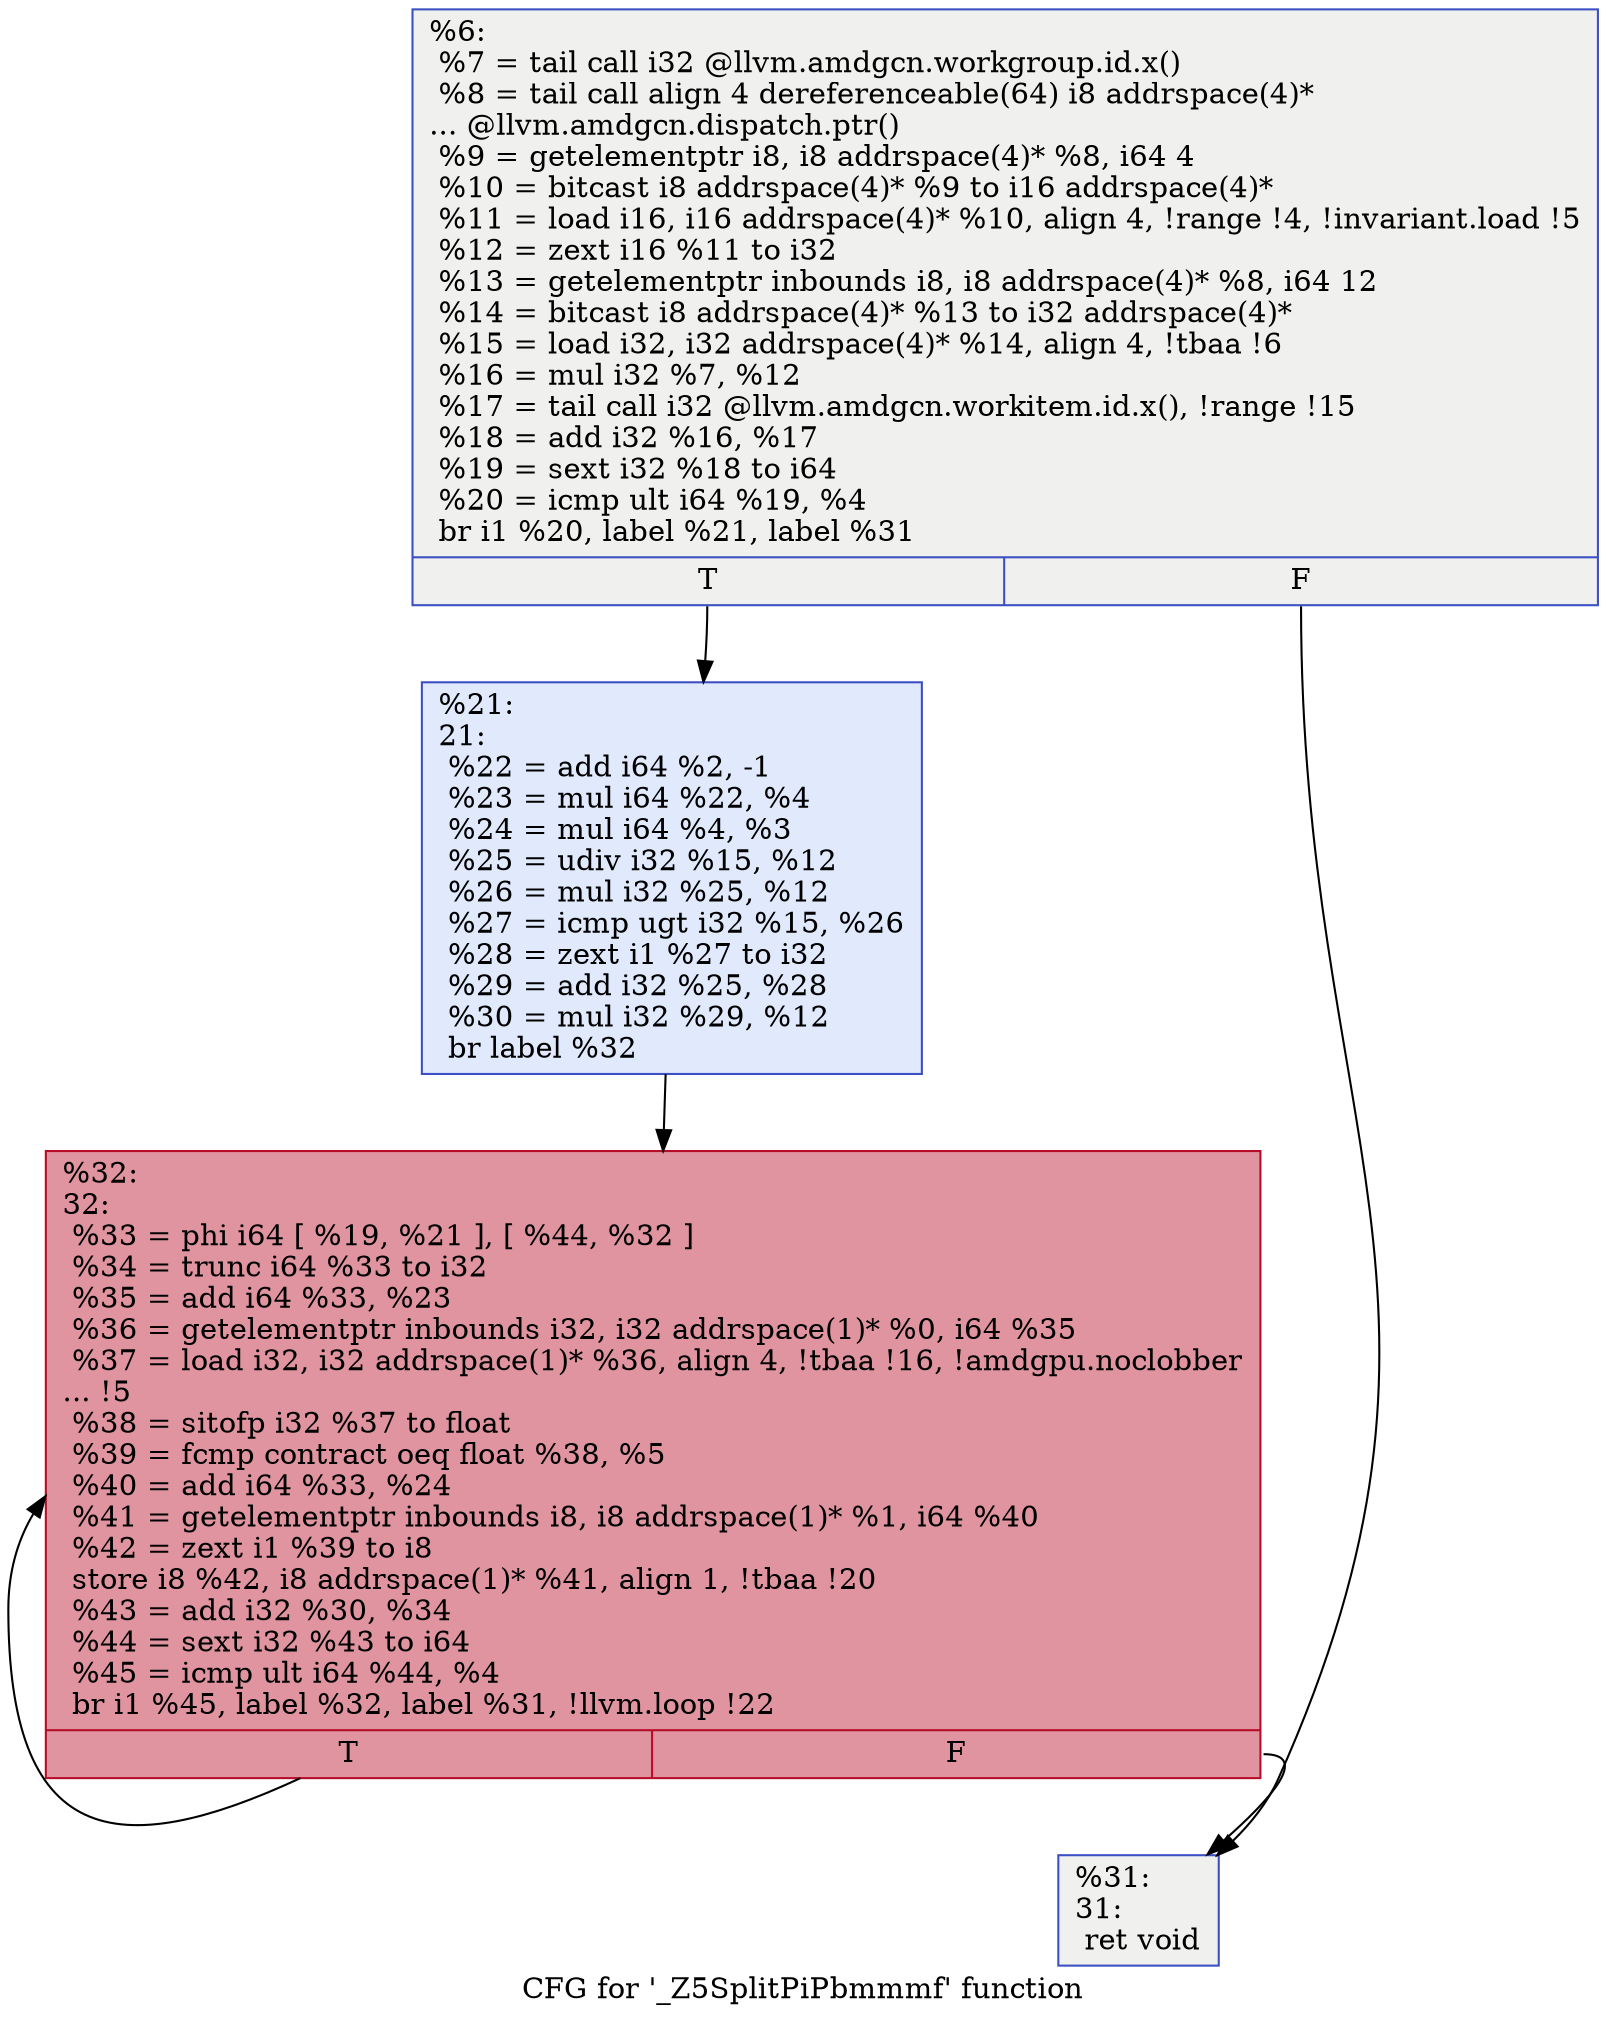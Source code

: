 digraph "CFG for '_Z5SplitPiPbmmmf' function" {
	label="CFG for '_Z5SplitPiPbmmmf' function";

	Node0x52ac5e0 [shape=record,color="#3d50c3ff", style=filled, fillcolor="#dedcdb70",label="{%6:\l  %7 = tail call i32 @llvm.amdgcn.workgroup.id.x()\l  %8 = tail call align 4 dereferenceable(64) i8 addrspace(4)*\l... @llvm.amdgcn.dispatch.ptr()\l  %9 = getelementptr i8, i8 addrspace(4)* %8, i64 4\l  %10 = bitcast i8 addrspace(4)* %9 to i16 addrspace(4)*\l  %11 = load i16, i16 addrspace(4)* %10, align 4, !range !4, !invariant.load !5\l  %12 = zext i16 %11 to i32\l  %13 = getelementptr inbounds i8, i8 addrspace(4)* %8, i64 12\l  %14 = bitcast i8 addrspace(4)* %13 to i32 addrspace(4)*\l  %15 = load i32, i32 addrspace(4)* %14, align 4, !tbaa !6\l  %16 = mul i32 %7, %12\l  %17 = tail call i32 @llvm.amdgcn.workitem.id.x(), !range !15\l  %18 = add i32 %16, %17\l  %19 = sext i32 %18 to i64\l  %20 = icmp ult i64 %19, %4\l  br i1 %20, label %21, label %31\l|{<s0>T|<s1>F}}"];
	Node0x52ac5e0:s0 -> Node0x52ae8a0;
	Node0x52ac5e0:s1 -> Node0x52ae930;
	Node0x52ae8a0 [shape=record,color="#3d50c3ff", style=filled, fillcolor="#b9d0f970",label="{%21:\l21:                                               \l  %22 = add i64 %2, -1\l  %23 = mul i64 %22, %4\l  %24 = mul i64 %4, %3\l  %25 = udiv i32 %15, %12\l  %26 = mul i32 %25, %12\l  %27 = icmp ugt i32 %15, %26\l  %28 = zext i1 %27 to i32\l  %29 = add i32 %25, %28\l  %30 = mul i32 %29, %12\l  br label %32\l}"];
	Node0x52ae8a0 -> Node0x52aef60;
	Node0x52ae930 [shape=record,color="#3d50c3ff", style=filled, fillcolor="#dedcdb70",label="{%31:\l31:                                               \l  ret void\l}"];
	Node0x52aef60 [shape=record,color="#b70d28ff", style=filled, fillcolor="#b70d2870",label="{%32:\l32:                                               \l  %33 = phi i64 [ %19, %21 ], [ %44, %32 ]\l  %34 = trunc i64 %33 to i32\l  %35 = add i64 %33, %23\l  %36 = getelementptr inbounds i32, i32 addrspace(1)* %0, i64 %35\l  %37 = load i32, i32 addrspace(1)* %36, align 4, !tbaa !16, !amdgpu.noclobber\l... !5\l  %38 = sitofp i32 %37 to float\l  %39 = fcmp contract oeq float %38, %5\l  %40 = add i64 %33, %24\l  %41 = getelementptr inbounds i8, i8 addrspace(1)* %1, i64 %40\l  %42 = zext i1 %39 to i8\l  store i8 %42, i8 addrspace(1)* %41, align 1, !tbaa !20\l  %43 = add i32 %30, %34\l  %44 = sext i32 %43 to i64\l  %45 = icmp ult i64 %44, %4\l  br i1 %45, label %32, label %31, !llvm.loop !22\l|{<s0>T|<s1>F}}"];
	Node0x52aef60:s0 -> Node0x52aef60;
	Node0x52aef60:s1 -> Node0x52ae930;
}
